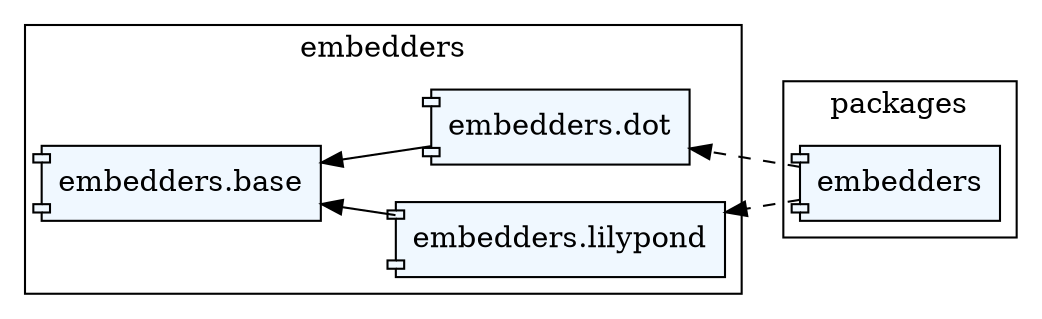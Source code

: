 digraph omikhleia {
	rankdir=RL;
	size="8,5"

  subgraph cluster_embedders {
    label = "embedders";

    base [shape=component, label="embedders.base",style=filled,fillcolor=aliceblue]
    dot [shape=component, label="embedders.dot",style=filled,fillcolor=aliceblue]
    lilypond [shape=component, label="embedders.lilypond",style=filled,fillcolor=aliceblue]

    dot -> base
    lilypond -> base
  }

  subgraph cluster_textsubsuper {
    label = "packages";

    embedders [shape=component,style=filled,fillcolor=aliceblue]

    embedders -> dot [style=dashed]
    embedders -> lilypond [style=dashed]
  }
}